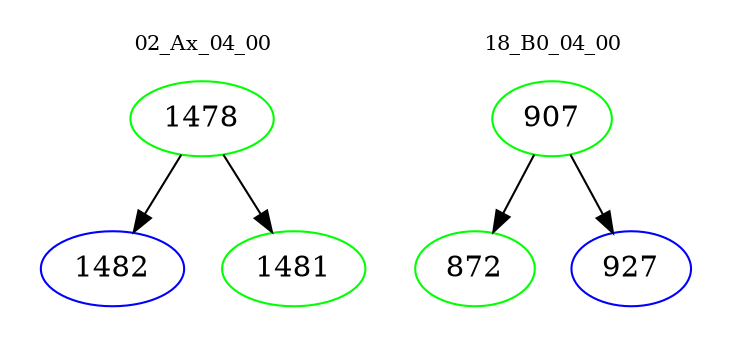 digraph{
subgraph cluster_0 {
color = white
label = "02_Ax_04_00";
fontsize=10;
T0_1478 [label="1478", color="green"]
T0_1478 -> T0_1482 [color="black"]
T0_1482 [label="1482", color="blue"]
T0_1478 -> T0_1481 [color="black"]
T0_1481 [label="1481", color="green"]
}
subgraph cluster_1 {
color = white
label = "18_B0_04_00";
fontsize=10;
T1_907 [label="907", color="green"]
T1_907 -> T1_872 [color="black"]
T1_872 [label="872", color="green"]
T1_907 -> T1_927 [color="black"]
T1_927 [label="927", color="blue"]
}
}

